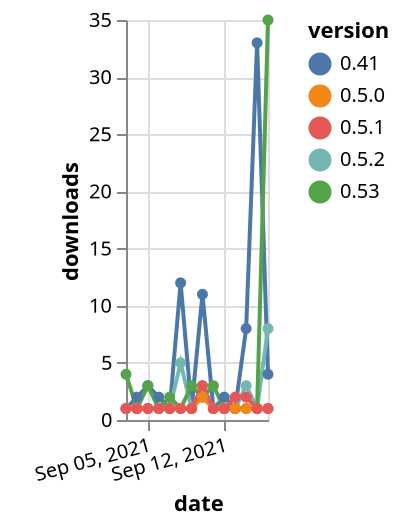 {"$schema": "https://vega.github.io/schema/vega-lite/v5.json", "description": "A simple bar chart with embedded data.", "data": {"values": [{"date": "2021-09-03", "total": 4484, "delta": 1, "version": "0.41"}, {"date": "2021-09-04", "total": 4486, "delta": 2, "version": "0.41"}, {"date": "2021-09-05", "total": 4489, "delta": 3, "version": "0.41"}, {"date": "2021-09-06", "total": 4491, "delta": 2, "version": "0.41"}, {"date": "2021-09-07", "total": 4492, "delta": 1, "version": "0.41"}, {"date": "2021-09-08", "total": 4504, "delta": 12, "version": "0.41"}, {"date": "2021-09-09", "total": 4505, "delta": 1, "version": "0.41"}, {"date": "2021-09-10", "total": 4516, "delta": 11, "version": "0.41"}, {"date": "2021-09-11", "total": 4517, "delta": 1, "version": "0.41"}, {"date": "2021-09-12", "total": 4519, "delta": 2, "version": "0.41"}, {"date": "2021-09-13", "total": 4520, "delta": 1, "version": "0.41"}, {"date": "2021-09-14", "total": 4528, "delta": 8, "version": "0.41"}, {"date": "2021-09-15", "total": 4561, "delta": 33, "version": "0.41"}, {"date": "2021-09-16", "total": 4565, "delta": 4, "version": "0.41"}, {"date": "2021-09-03", "total": 273, "delta": 1, "version": "0.5.2"}, {"date": "2021-09-04", "total": 274, "delta": 1, "version": "0.5.2"}, {"date": "2021-09-05", "total": 275, "delta": 1, "version": "0.5.2"}, {"date": "2021-09-06", "total": 276, "delta": 1, "version": "0.5.2"}, {"date": "2021-09-07", "total": 277, "delta": 1, "version": "0.5.2"}, {"date": "2021-09-08", "total": 282, "delta": 5, "version": "0.5.2"}, {"date": "2021-09-09", "total": 283, "delta": 1, "version": "0.5.2"}, {"date": "2021-09-10", "total": 286, "delta": 3, "version": "0.5.2"}, {"date": "2021-09-11", "total": 287, "delta": 1, "version": "0.5.2"}, {"date": "2021-09-12", "total": 288, "delta": 1, "version": "0.5.2"}, {"date": "2021-09-13", "total": 289, "delta": 1, "version": "0.5.2"}, {"date": "2021-09-14", "total": 292, "delta": 3, "version": "0.5.2"}, {"date": "2021-09-15", "total": 293, "delta": 1, "version": "0.5.2"}, {"date": "2021-09-16", "total": 301, "delta": 8, "version": "0.5.2"}, {"date": "2021-09-03", "total": 36, "delta": 4, "version": "0.53"}, {"date": "2021-09-04", "total": 37, "delta": 1, "version": "0.53"}, {"date": "2021-09-05", "total": 40, "delta": 3, "version": "0.53"}, {"date": "2021-09-06", "total": 41, "delta": 1, "version": "0.53"}, {"date": "2021-09-07", "total": 43, "delta": 2, "version": "0.53"}, {"date": "2021-09-08", "total": 44, "delta": 1, "version": "0.53"}, {"date": "2021-09-09", "total": 47, "delta": 3, "version": "0.53"}, {"date": "2021-09-10", "total": 49, "delta": 2, "version": "0.53"}, {"date": "2021-09-11", "total": 52, "delta": 3, "version": "0.53"}, {"date": "2021-09-12", "total": 53, "delta": 1, "version": "0.53"}, {"date": "2021-09-13", "total": 54, "delta": 1, "version": "0.53"}, {"date": "2021-09-14", "total": 55, "delta": 1, "version": "0.53"}, {"date": "2021-09-15", "total": 56, "delta": 1, "version": "0.53"}, {"date": "2021-09-16", "total": 91, "delta": 35, "version": "0.53"}, {"date": "2021-09-03", "total": 183, "delta": 1, "version": "0.5.0"}, {"date": "2021-09-04", "total": 184, "delta": 1, "version": "0.5.0"}, {"date": "2021-09-05", "total": 185, "delta": 1, "version": "0.5.0"}, {"date": "2021-09-06", "total": 186, "delta": 1, "version": "0.5.0"}, {"date": "2021-09-07", "total": 187, "delta": 1, "version": "0.5.0"}, {"date": "2021-09-08", "total": 188, "delta": 1, "version": "0.5.0"}, {"date": "2021-09-09", "total": 189, "delta": 1, "version": "0.5.0"}, {"date": "2021-09-10", "total": 191, "delta": 2, "version": "0.5.0"}, {"date": "2021-09-11", "total": 192, "delta": 1, "version": "0.5.0"}, {"date": "2021-09-12", "total": 193, "delta": 1, "version": "0.5.0"}, {"date": "2021-09-13", "total": 194, "delta": 1, "version": "0.5.0"}, {"date": "2021-09-14", "total": 195, "delta": 1, "version": "0.5.0"}, {"date": "2021-09-15", "total": 196, "delta": 1, "version": "0.5.0"}, {"date": "2021-09-16", "total": 197, "delta": 1, "version": "0.5.0"}, {"date": "2021-09-03", "total": 231, "delta": 1, "version": "0.5.1"}, {"date": "2021-09-04", "total": 232, "delta": 1, "version": "0.5.1"}, {"date": "2021-09-05", "total": 233, "delta": 1, "version": "0.5.1"}, {"date": "2021-09-06", "total": 234, "delta": 1, "version": "0.5.1"}, {"date": "2021-09-07", "total": 235, "delta": 1, "version": "0.5.1"}, {"date": "2021-09-08", "total": 236, "delta": 1, "version": "0.5.1"}, {"date": "2021-09-09", "total": 237, "delta": 1, "version": "0.5.1"}, {"date": "2021-09-10", "total": 240, "delta": 3, "version": "0.5.1"}, {"date": "2021-09-11", "total": 241, "delta": 1, "version": "0.5.1"}, {"date": "2021-09-12", "total": 242, "delta": 1, "version": "0.5.1"}, {"date": "2021-09-13", "total": 244, "delta": 2, "version": "0.5.1"}, {"date": "2021-09-14", "total": 246, "delta": 2, "version": "0.5.1"}, {"date": "2021-09-15", "total": 247, "delta": 1, "version": "0.5.1"}, {"date": "2021-09-16", "total": 248, "delta": 1, "version": "0.5.1"}]}, "width": "container", "mark": {"type": "line", "point": {"filled": true}}, "encoding": {"x": {"field": "date", "type": "temporal", "timeUnit": "yearmonthdate", "title": "date", "axis": {"labelAngle": -15}}, "y": {"field": "delta", "type": "quantitative", "title": "downloads"}, "color": {"field": "version", "type": "nominal"}, "tooltip": {"field": "delta"}}}